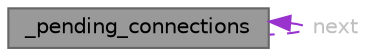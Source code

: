 digraph "_pending_connections"
{
 // LATEX_PDF_SIZE
  bgcolor="transparent";
  edge [fontname=Helvetica,fontsize=10,labelfontname=Helvetica,labelfontsize=10];
  node [fontname=Helvetica,fontsize=10,shape=box,height=0.2,width=0.4];
  Node1 [id="Node000001",label="_pending_connections",height=0.2,width=0.4,color="gray40", fillcolor="grey60", style="filled", fontcolor="black",tooltip="Lista auxiliar para guardar las conexiones pendientes de un usuario en la carga de la base de datos."];
  Node1 -> Node1 [id="edge1_Node000001_Node000001",dir="back",color="darkorchid3",style="dashed",tooltip=" ",label=" next",fontcolor="grey" ];
}
